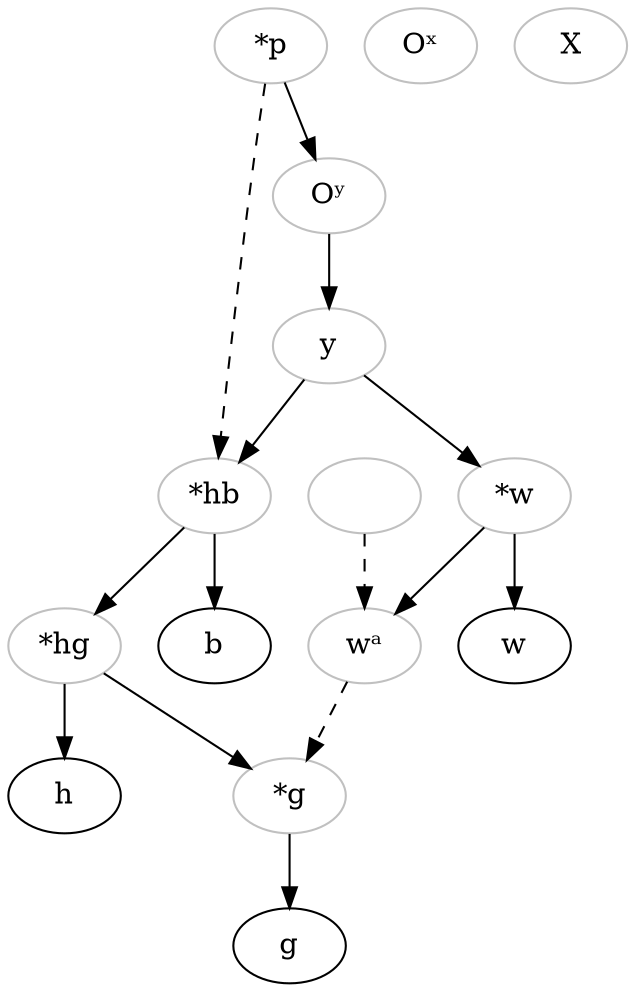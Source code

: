 digraph {
    wa [label="wᵃ", color="grey"]
    hb [label="*hb", color="grey"]
    hg [label="*hg", color="grey"]
    gstar [label="*g", color="grey"]


    Pstar -> Oy # Shown dashed in the source, but it is not contamination. Oy is an extensive rewriting of *P, which creates a new version of the history. This kind of relationship is displayed with a dashed line, but does not correspond to any special category in the data model of Open Stemmata.

    Oy -> y
    y -> wstar
    wstar -> w
    y -> hb
    hb -> hg
    hg -> gstar
    gstar -> g
    hg -> h 
    hb -> b

    Pstar -> hb [style="dashed"]
    prep -> wa [style="dashed"]

    wstar -> wa # *w can be considered as the main source for wa and prep as a secondary influence.
    wa -> gstar [style="dashed"]

    Ox [label="Oˣ", color="grey"]
    X [label="X", color="grey"]
    Pstar [label="*p", color="grey"]
    prep [label="", color="grey"]
    Oy [label="Oʸ", color="grey"]
    y [color="grey"]
    wstar [label="*w", color="grey"]
}